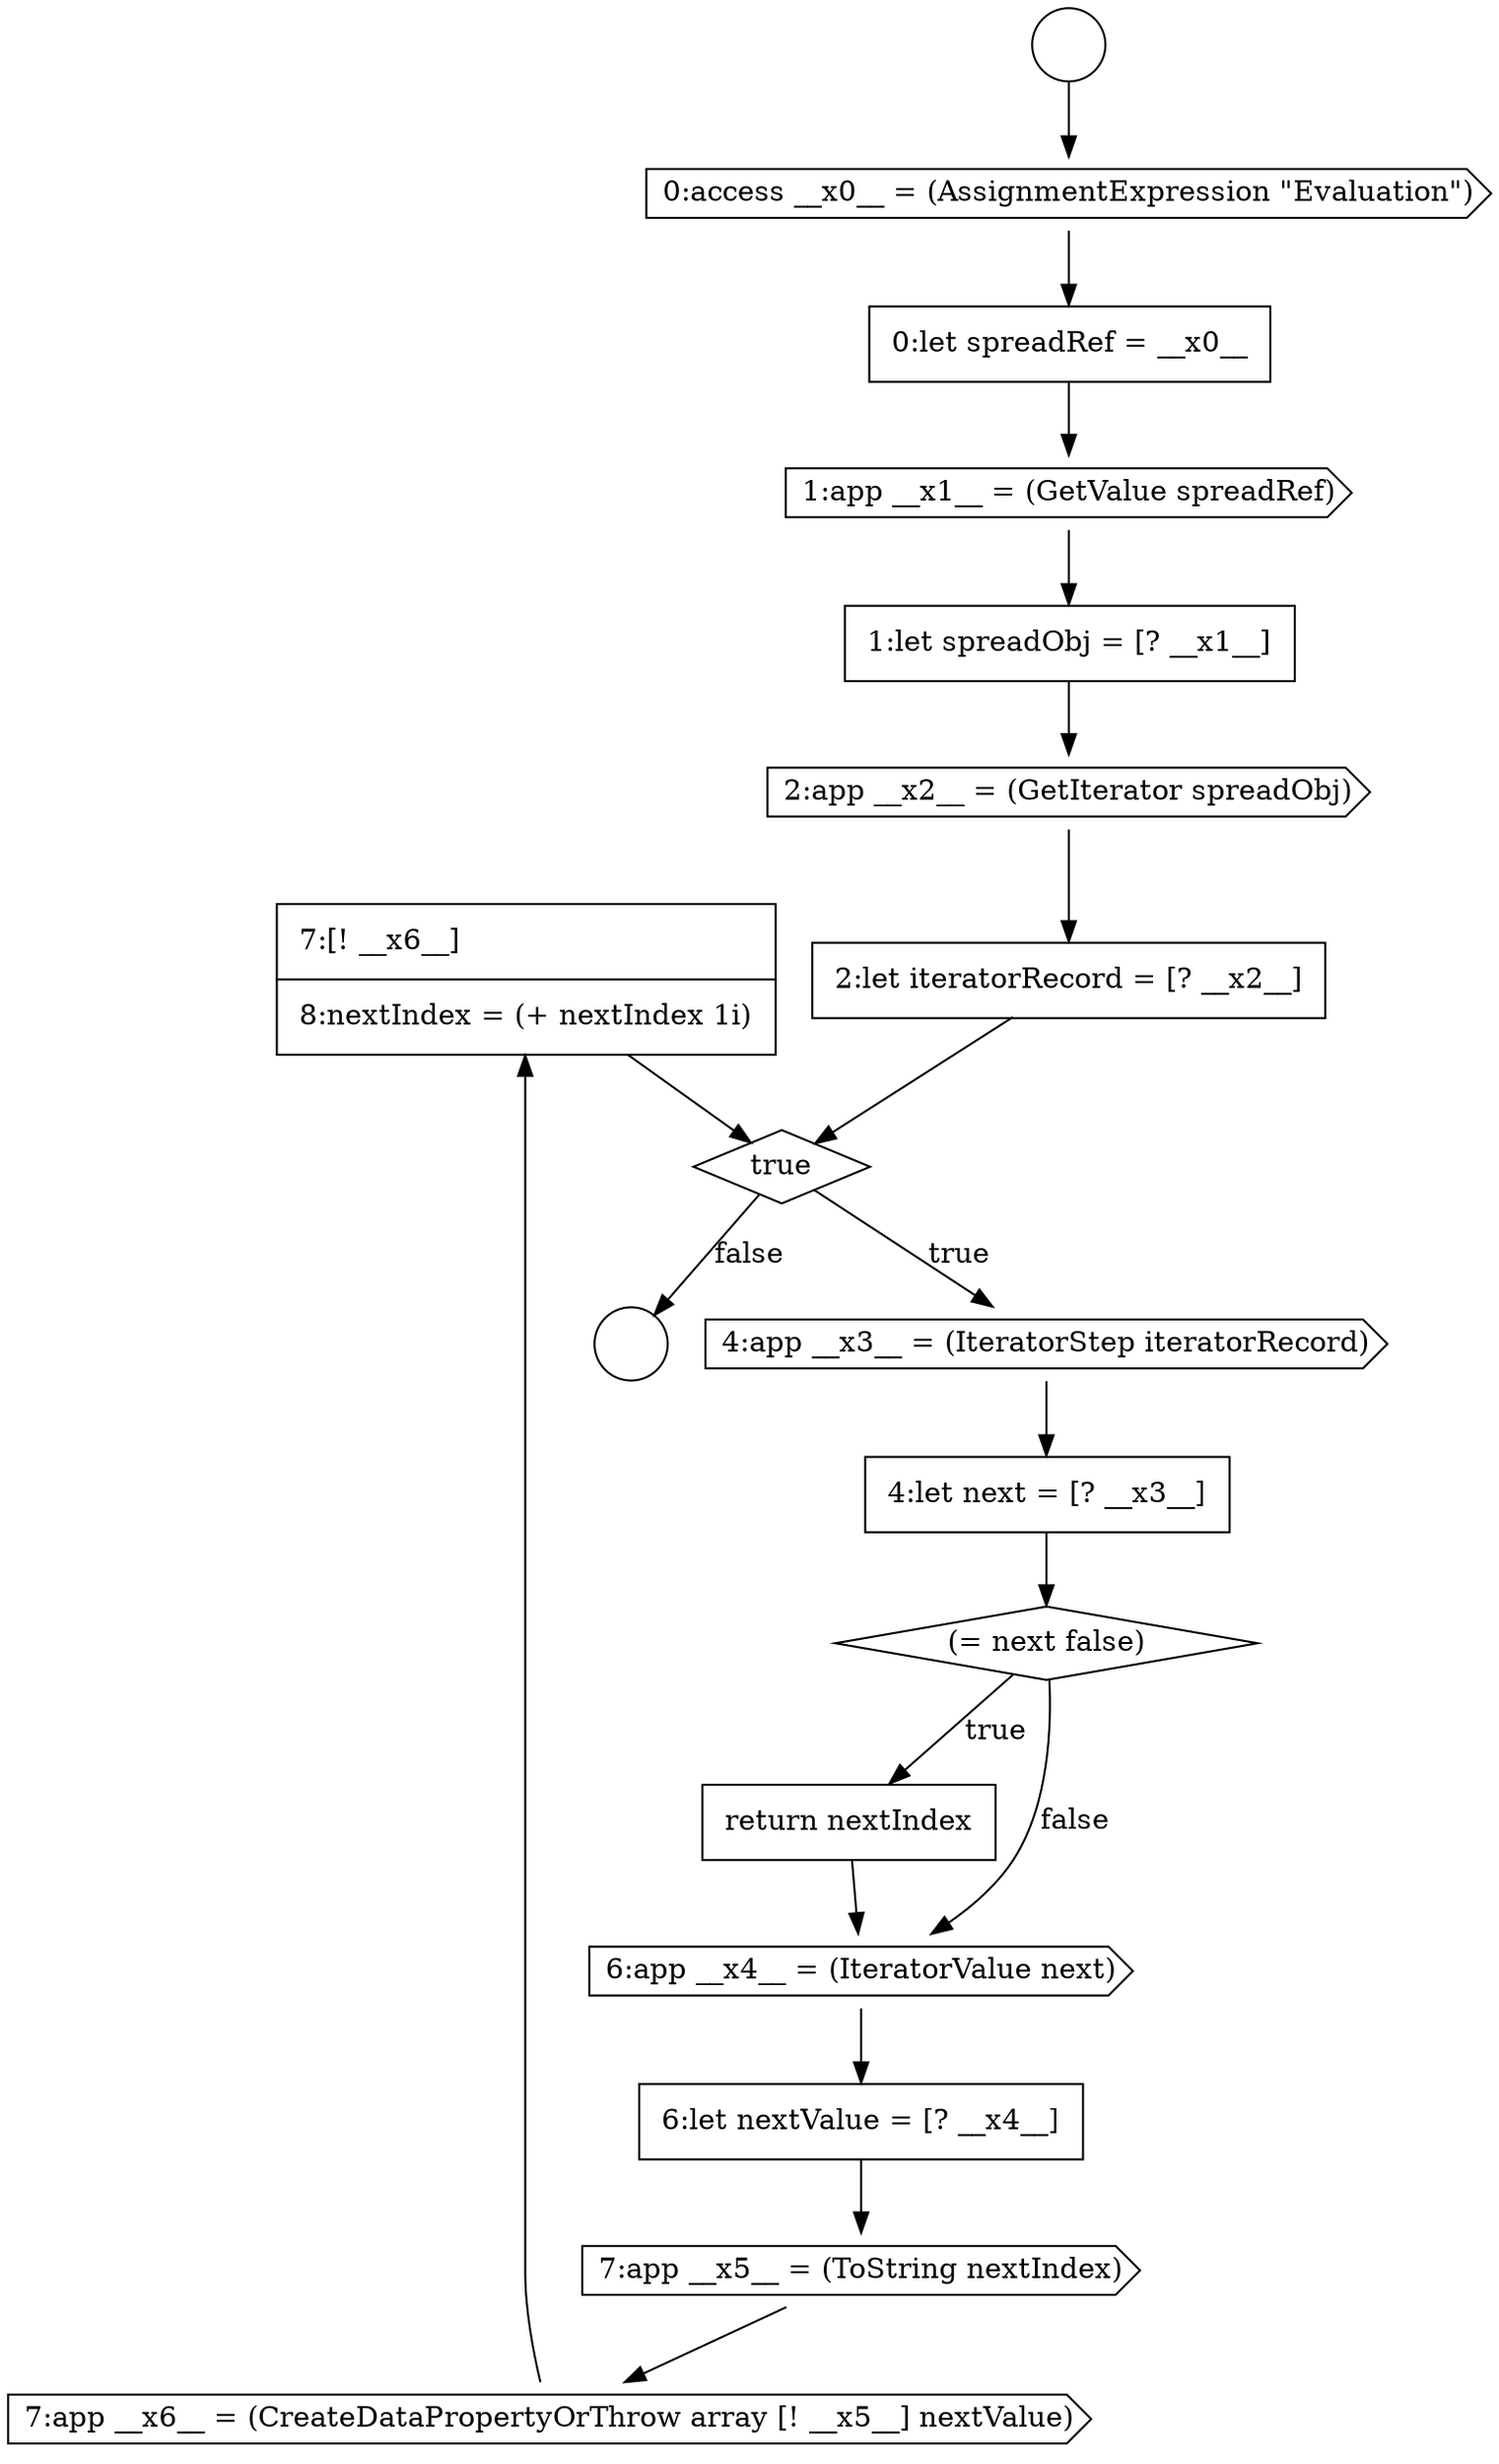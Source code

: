 digraph {
  node3938 [shape=none, margin=0, label=<<font color="black">
    <table border="0" cellborder="1" cellspacing="0" cellpadding="10">
      <tr><td align="left">7:[! __x6__]</td></tr>
      <tr><td align="left">8:nextIndex = (+ nextIndex 1i)</td></tr>
    </table>
  </font>> color="black" fillcolor="white" style=filled]
  node3937 [shape=cds, label=<<font color="black">7:app __x6__ = (CreateDataPropertyOrThrow array [! __x5__] nextValue)</font>> color="black" fillcolor="white" style=filled]
  node3925 [shape=cds, label=<<font color="black">1:app __x1__ = (GetValue spreadRef)</font>> color="black" fillcolor="white" style=filled]
  node3932 [shape=diamond, label=<<font color="black">(= next false)</font>> color="black" fillcolor="white" style=filled]
  node3930 [shape=cds, label=<<font color="black">4:app __x3__ = (IteratorStep iteratorRecord)</font>> color="black" fillcolor="white" style=filled]
  node3927 [shape=cds, label=<<font color="black">2:app __x2__ = (GetIterator spreadObj)</font>> color="black" fillcolor="white" style=filled]
  node3934 [shape=cds, label=<<font color="black">6:app __x4__ = (IteratorValue next)</font>> color="black" fillcolor="white" style=filled]
  node3923 [shape=cds, label=<<font color="black">0:access __x0__ = (AssignmentExpression &quot;Evaluation&quot;)</font>> color="black" fillcolor="white" style=filled]
  node3926 [shape=none, margin=0, label=<<font color="black">
    <table border="0" cellborder="1" cellspacing="0" cellpadding="10">
      <tr><td align="left">1:let spreadObj = [? __x1__]</td></tr>
    </table>
  </font>> color="black" fillcolor="white" style=filled]
  node3931 [shape=none, margin=0, label=<<font color="black">
    <table border="0" cellborder="1" cellspacing="0" cellpadding="10">
      <tr><td align="left">4:let next = [? __x3__]</td></tr>
    </table>
  </font>> color="black" fillcolor="white" style=filled]
  node3922 [shape=circle label=" " color="black" fillcolor="white" style=filled]
  node3935 [shape=none, margin=0, label=<<font color="black">
    <table border="0" cellborder="1" cellspacing="0" cellpadding="10">
      <tr><td align="left">6:let nextValue = [? __x4__]</td></tr>
    </table>
  </font>> color="black" fillcolor="white" style=filled]
  node3936 [shape=cds, label=<<font color="black">7:app __x5__ = (ToString nextIndex)</font>> color="black" fillcolor="white" style=filled]
  node3921 [shape=circle label=" " color="black" fillcolor="white" style=filled]
  node3928 [shape=none, margin=0, label=<<font color="black">
    <table border="0" cellborder="1" cellspacing="0" cellpadding="10">
      <tr><td align="left">2:let iteratorRecord = [? __x2__]</td></tr>
    </table>
  </font>> color="black" fillcolor="white" style=filled]
  node3929 [shape=diamond, label=<<font color="black">true</font>> color="black" fillcolor="white" style=filled]
  node3924 [shape=none, margin=0, label=<<font color="black">
    <table border="0" cellborder="1" cellspacing="0" cellpadding="10">
      <tr><td align="left">0:let spreadRef = __x0__</td></tr>
    </table>
  </font>> color="black" fillcolor="white" style=filled]
  node3933 [shape=none, margin=0, label=<<font color="black">
    <table border="0" cellborder="1" cellspacing="0" cellpadding="10">
      <tr><td align="left">return nextIndex</td></tr>
    </table>
  </font>> color="black" fillcolor="white" style=filled]
  node3934 -> node3935 [ color="black"]
  node3935 -> node3936 [ color="black"]
  node3928 -> node3929 [ color="black"]
  node3929 -> node3930 [label=<<font color="black">true</font>> color="black"]
  node3929 -> node3922 [label=<<font color="black">false</font>> color="black"]
  node3933 -> node3934 [ color="black"]
  node3921 -> node3923 [ color="black"]
  node3930 -> node3931 [ color="black"]
  node3932 -> node3933 [label=<<font color="black">true</font>> color="black"]
  node3932 -> node3934 [label=<<font color="black">false</font>> color="black"]
  node3923 -> node3924 [ color="black"]
  node3931 -> node3932 [ color="black"]
  node3937 -> node3938 [ color="black"]
  node3926 -> node3927 [ color="black"]
  node3936 -> node3937 [ color="black"]
  node3938 -> node3929 [ color="black"]
  node3924 -> node3925 [ color="black"]
  node3927 -> node3928 [ color="black"]
  node3925 -> node3926 [ color="black"]
}
